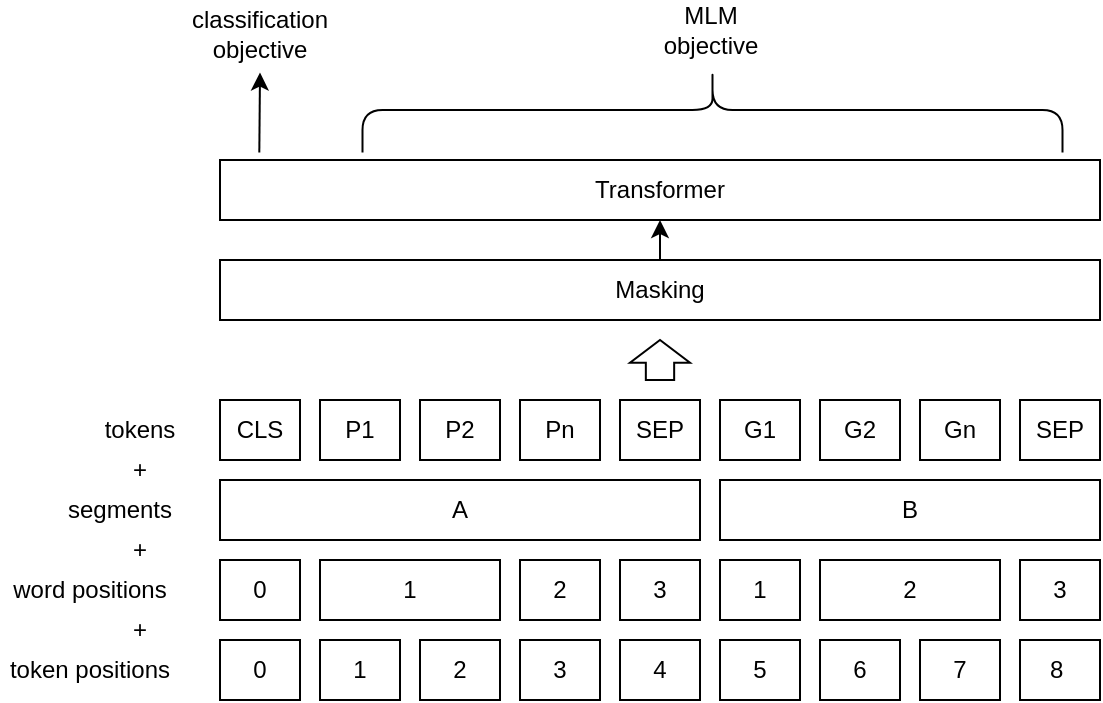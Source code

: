 <mxfile version="15.1.4" type="github">
  <diagram id="ThNpcdXf9u6KQCxS-iJN" name="Page-1">
    <mxGraphModel dx="755" dy="408" grid="1" gridSize="10" guides="1" tooltips="1" connect="1" arrows="1" fold="1" page="1" pageScale="1" pageWidth="827" pageHeight="1169" math="0" shadow="0">
      <root>
        <mxCell id="0" />
        <mxCell id="1" parent="0" />
        <mxCell id="Gtxbro2aduNxYF44NZKF-1" value="8&amp;nbsp;" style="rounded=0;whiteSpace=wrap;html=1;" vertex="1" parent="1">
          <mxGeometry x="630" y="555" width="40" height="30" as="geometry" />
        </mxCell>
        <mxCell id="Gtxbro2aduNxYF44NZKF-2" value="4" style="rounded=0;whiteSpace=wrap;html=1;" vertex="1" parent="1">
          <mxGeometry x="430" y="555" width="40" height="30" as="geometry" />
        </mxCell>
        <mxCell id="Gtxbro2aduNxYF44NZKF-3" value="3" style="rounded=0;whiteSpace=wrap;html=1;" vertex="1" parent="1">
          <mxGeometry x="380" y="555" width="40" height="30" as="geometry" />
        </mxCell>
        <mxCell id="Gtxbro2aduNxYF44NZKF-4" value="2" style="rounded=0;whiteSpace=wrap;html=1;" vertex="1" parent="1">
          <mxGeometry x="330" y="555" width="40" height="30" as="geometry" />
        </mxCell>
        <mxCell id="Gtxbro2aduNxYF44NZKF-5" value="1" style="rounded=0;whiteSpace=wrap;html=1;" vertex="1" parent="1">
          <mxGeometry x="280" y="555" width="40" height="30" as="geometry" />
        </mxCell>
        <mxCell id="Gtxbro2aduNxYF44NZKF-6" value="0" style="rounded=0;whiteSpace=wrap;html=1;" vertex="1" parent="1">
          <mxGeometry x="230" y="555" width="40" height="30" as="geometry" />
        </mxCell>
        <mxCell id="Gtxbro2aduNxYF44NZKF-7" value="5" style="rounded=0;whiteSpace=wrap;html=1;" vertex="1" parent="1">
          <mxGeometry x="480" y="555" width="40" height="30" as="geometry" />
        </mxCell>
        <mxCell id="Gtxbro2aduNxYF44NZKF-8" value="6" style="rounded=0;whiteSpace=wrap;html=1;" vertex="1" parent="1">
          <mxGeometry x="530" y="555" width="40" height="30" as="geometry" />
        </mxCell>
        <mxCell id="Gtxbro2aduNxYF44NZKF-9" value="7" style="rounded=0;whiteSpace=wrap;html=1;" vertex="1" parent="1">
          <mxGeometry x="580" y="555" width="40" height="30" as="geometry" />
        </mxCell>
        <mxCell id="Gtxbro2aduNxYF44NZKF-10" value="3" style="rounded=0;whiteSpace=wrap;html=1;" vertex="1" parent="1">
          <mxGeometry x="630" y="515" width="40" height="30" as="geometry" />
        </mxCell>
        <mxCell id="Gtxbro2aduNxYF44NZKF-11" value="3" style="rounded=0;whiteSpace=wrap;html=1;" vertex="1" parent="1">
          <mxGeometry x="430" y="515" width="40" height="30" as="geometry" />
        </mxCell>
        <mxCell id="Gtxbro2aduNxYF44NZKF-12" value="A" style="rounded=0;whiteSpace=wrap;html=1;" vertex="1" parent="1">
          <mxGeometry x="230" y="475" width="240" height="30" as="geometry" />
        </mxCell>
        <mxCell id="Gtxbro2aduNxYF44NZKF-13" value="B" style="rounded=0;whiteSpace=wrap;html=1;" vertex="1" parent="1">
          <mxGeometry x="480" y="475" width="190" height="30" as="geometry" />
        </mxCell>
        <mxCell id="Gtxbro2aduNxYF44NZKF-14" value="0" style="rounded=0;whiteSpace=wrap;html=1;" vertex="1" parent="1">
          <mxGeometry x="230" y="515" width="40" height="30" as="geometry" />
        </mxCell>
        <mxCell id="Gtxbro2aduNxYF44NZKF-15" value="2" style="rounded=0;whiteSpace=wrap;html=1;" vertex="1" parent="1">
          <mxGeometry x="380" y="515" width="40" height="30" as="geometry" />
        </mxCell>
        <mxCell id="Gtxbro2aduNxYF44NZKF-16" value="1" style="rounded=0;whiteSpace=wrap;html=1;" vertex="1" parent="1">
          <mxGeometry x="280" y="515" width="90" height="30" as="geometry" />
        </mxCell>
        <mxCell id="Gtxbro2aduNxYF44NZKF-19" value="2" style="rounded=0;whiteSpace=wrap;html=1;" vertex="1" parent="1">
          <mxGeometry x="530" y="515" width="90" height="30" as="geometry" />
        </mxCell>
        <mxCell id="Gtxbro2aduNxYF44NZKF-20" value="1" style="rounded=0;whiteSpace=wrap;html=1;" vertex="1" parent="1">
          <mxGeometry x="480" y="515" width="40" height="30" as="geometry" />
        </mxCell>
        <mxCell id="Gtxbro2aduNxYF44NZKF-21" value="SEP" style="rounded=0;whiteSpace=wrap;html=1;" vertex="1" parent="1">
          <mxGeometry x="630" y="435" width="40" height="30" as="geometry" />
        </mxCell>
        <mxCell id="Gtxbro2aduNxYF44NZKF-22" value="Gn" style="rounded=0;whiteSpace=wrap;html=1;" vertex="1" parent="1">
          <mxGeometry x="580" y="435" width="40" height="30" as="geometry" />
        </mxCell>
        <mxCell id="Gtxbro2aduNxYF44NZKF-23" value="G2" style="rounded=0;whiteSpace=wrap;html=1;" vertex="1" parent="1">
          <mxGeometry x="530" y="435" width="40" height="30" as="geometry" />
        </mxCell>
        <mxCell id="Gtxbro2aduNxYF44NZKF-24" value="G1" style="rounded=0;whiteSpace=wrap;html=1;" vertex="1" parent="1">
          <mxGeometry x="480" y="435" width="40" height="30" as="geometry" />
        </mxCell>
        <mxCell id="Gtxbro2aduNxYF44NZKF-25" value="SEP" style="rounded=0;whiteSpace=wrap;html=1;" vertex="1" parent="1">
          <mxGeometry x="430" y="435" width="40" height="30" as="geometry" />
        </mxCell>
        <mxCell id="Gtxbro2aduNxYF44NZKF-26" value="Pn" style="rounded=0;whiteSpace=wrap;html=1;" vertex="1" parent="1">
          <mxGeometry x="380" y="435" width="40" height="30" as="geometry" />
        </mxCell>
        <mxCell id="Gtxbro2aduNxYF44NZKF-27" value="P2" style="rounded=0;whiteSpace=wrap;html=1;" vertex="1" parent="1">
          <mxGeometry x="330" y="435" width="40" height="30" as="geometry" />
        </mxCell>
        <mxCell id="Gtxbro2aduNxYF44NZKF-28" value="P1" style="rounded=0;whiteSpace=wrap;html=1;" vertex="1" parent="1">
          <mxGeometry x="280" y="435" width="40" height="30" as="geometry" />
        </mxCell>
        <mxCell id="Gtxbro2aduNxYF44NZKF-29" value="CLS" style="rounded=0;whiteSpace=wrap;html=1;" vertex="1" parent="1">
          <mxGeometry x="230" y="435" width="40" height="30" as="geometry" />
        </mxCell>
        <mxCell id="Gtxbro2aduNxYF44NZKF-33" value="" style="shape=singleArrow;direction=north;whiteSpace=wrap;html=1;arrowWidth=0.472;arrowSize=0.566;" vertex="1" parent="1">
          <mxGeometry x="435" y="405" width="30" height="20" as="geometry" />
        </mxCell>
        <mxCell id="Gtxbro2aduNxYF44NZKF-37" style="edgeStyle=orthogonalEdgeStyle;rounded=0;orthogonalLoop=1;jettySize=auto;html=1;exitX=0.5;exitY=0;exitDx=0;exitDy=0;entryX=0.5;entryY=1;entryDx=0;entryDy=0;" edge="1" parent="1" source="Gtxbro2aduNxYF44NZKF-34" target="Gtxbro2aduNxYF44NZKF-36">
          <mxGeometry relative="1" as="geometry" />
        </mxCell>
        <mxCell id="Gtxbro2aduNxYF44NZKF-34" value="Masking" style="rounded=0;whiteSpace=wrap;html=1;" vertex="1" parent="1">
          <mxGeometry x="230" y="365" width="440" height="30" as="geometry" />
        </mxCell>
        <mxCell id="Gtxbro2aduNxYF44NZKF-36" value="Transformer" style="rounded=0;whiteSpace=wrap;html=1;" vertex="1" parent="1">
          <mxGeometry x="230" y="315" width="440" height="30" as="geometry" />
        </mxCell>
        <mxCell id="Gtxbro2aduNxYF44NZKF-38" value="" style="shape=curlyBracket;whiteSpace=wrap;html=1;rounded=1;rotation=90;" vertex="1" parent="1">
          <mxGeometry x="455" y="115" width="42.5" height="350" as="geometry" />
        </mxCell>
        <mxCell id="Gtxbro2aduNxYF44NZKF-40" value="MLM&lt;br&gt;objective" style="text;html=1;strokeColor=none;fillColor=none;align=center;verticalAlign=middle;whiteSpace=wrap;rounded=0;" vertex="1" parent="1">
          <mxGeometry x="452.5" y="235" width="45" height="30" as="geometry" />
        </mxCell>
        <mxCell id="Gtxbro2aduNxYF44NZKF-43" value="" style="endArrow=classic;html=1;" edge="1" parent="1">
          <mxGeometry width="50" height="50" relative="1" as="geometry">
            <mxPoint x="249.66" y="311.25" as="sourcePoint" />
            <mxPoint x="250" y="271.25" as="targetPoint" />
            <Array as="points" />
          </mxGeometry>
        </mxCell>
        <mxCell id="Gtxbro2aduNxYF44NZKF-44" value="classification&lt;br&gt;objective" style="text;html=1;strokeColor=none;fillColor=none;align=center;verticalAlign=middle;whiteSpace=wrap;rounded=0;" vertex="1" parent="1">
          <mxGeometry x="210" y="238.75" width="80" height="26.25" as="geometry" />
        </mxCell>
        <mxCell id="Gtxbro2aduNxYF44NZKF-45" value="tokens" style="text;html=1;strokeColor=none;fillColor=none;align=center;verticalAlign=middle;whiteSpace=wrap;rounded=0;" vertex="1" parent="1">
          <mxGeometry x="170" y="440" width="40" height="20" as="geometry" />
        </mxCell>
        <mxCell id="Gtxbro2aduNxYF44NZKF-46" value="segments" style="text;html=1;strokeColor=none;fillColor=none;align=center;verticalAlign=middle;whiteSpace=wrap;rounded=0;" vertex="1" parent="1">
          <mxGeometry x="150" y="480" width="60" height="20" as="geometry" />
        </mxCell>
        <mxCell id="Gtxbro2aduNxYF44NZKF-47" value="word positions" style="text;html=1;strokeColor=none;fillColor=none;align=center;verticalAlign=middle;whiteSpace=wrap;rounded=0;" vertex="1" parent="1">
          <mxGeometry x="120" y="520" width="90" height="20" as="geometry" />
        </mxCell>
        <mxCell id="Gtxbro2aduNxYF44NZKF-48" value="token positions" style="text;html=1;strokeColor=none;fillColor=none;align=center;verticalAlign=middle;whiteSpace=wrap;rounded=0;" vertex="1" parent="1">
          <mxGeometry x="120" y="560" width="90" height="20" as="geometry" />
        </mxCell>
        <mxCell id="Gtxbro2aduNxYF44NZKF-53" value="+" style="text;html=1;strokeColor=none;fillColor=none;align=center;verticalAlign=middle;whiteSpace=wrap;rounded=0;" vertex="1" parent="1">
          <mxGeometry x="180" y="460" width="20" height="20" as="geometry" />
        </mxCell>
        <mxCell id="Gtxbro2aduNxYF44NZKF-54" value="+" style="text;html=1;strokeColor=none;fillColor=none;align=center;verticalAlign=middle;whiteSpace=wrap;rounded=0;" vertex="1" parent="1">
          <mxGeometry x="180" y="500" width="20" height="20" as="geometry" />
        </mxCell>
        <mxCell id="Gtxbro2aduNxYF44NZKF-55" value="+" style="text;html=1;strokeColor=none;fillColor=none;align=center;verticalAlign=middle;whiteSpace=wrap;rounded=0;" vertex="1" parent="1">
          <mxGeometry x="180" y="540" width="20" height="20" as="geometry" />
        </mxCell>
      </root>
    </mxGraphModel>
  </diagram>
</mxfile>
